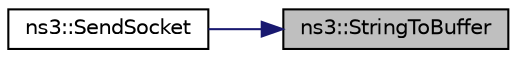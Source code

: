 digraph "ns3::StringToBuffer"
{
 // LATEX_PDF_SIZE
  edge [fontname="Helvetica",fontsize="10",labelfontname="Helvetica",labelfontsize="10"];
  node [fontname="Helvetica",fontsize="10",shape=record];
  rankdir="RL";
  Node1 [label="ns3::StringToBuffer",height=0.2,width=0.4,color="black", fillcolor="grey75", style="filled", fontcolor="black",tooltip="Convert string encoded by the inverse function (TapBufferToString) back into a byte buffer."];
  Node1 -> Node2 [dir="back",color="midnightblue",fontsize="10",style="solid",fontname="Helvetica"];
  Node2 [label="ns3::SendSocket",height=0.2,width=0.4,color="black", fillcolor="white", style="filled",URL="$group__fd-net-device.html#gacca4623034d2ebd58b9eebb916545ceb",tooltip="Send the file descriptor back to the code that invoked the creation."];
}
